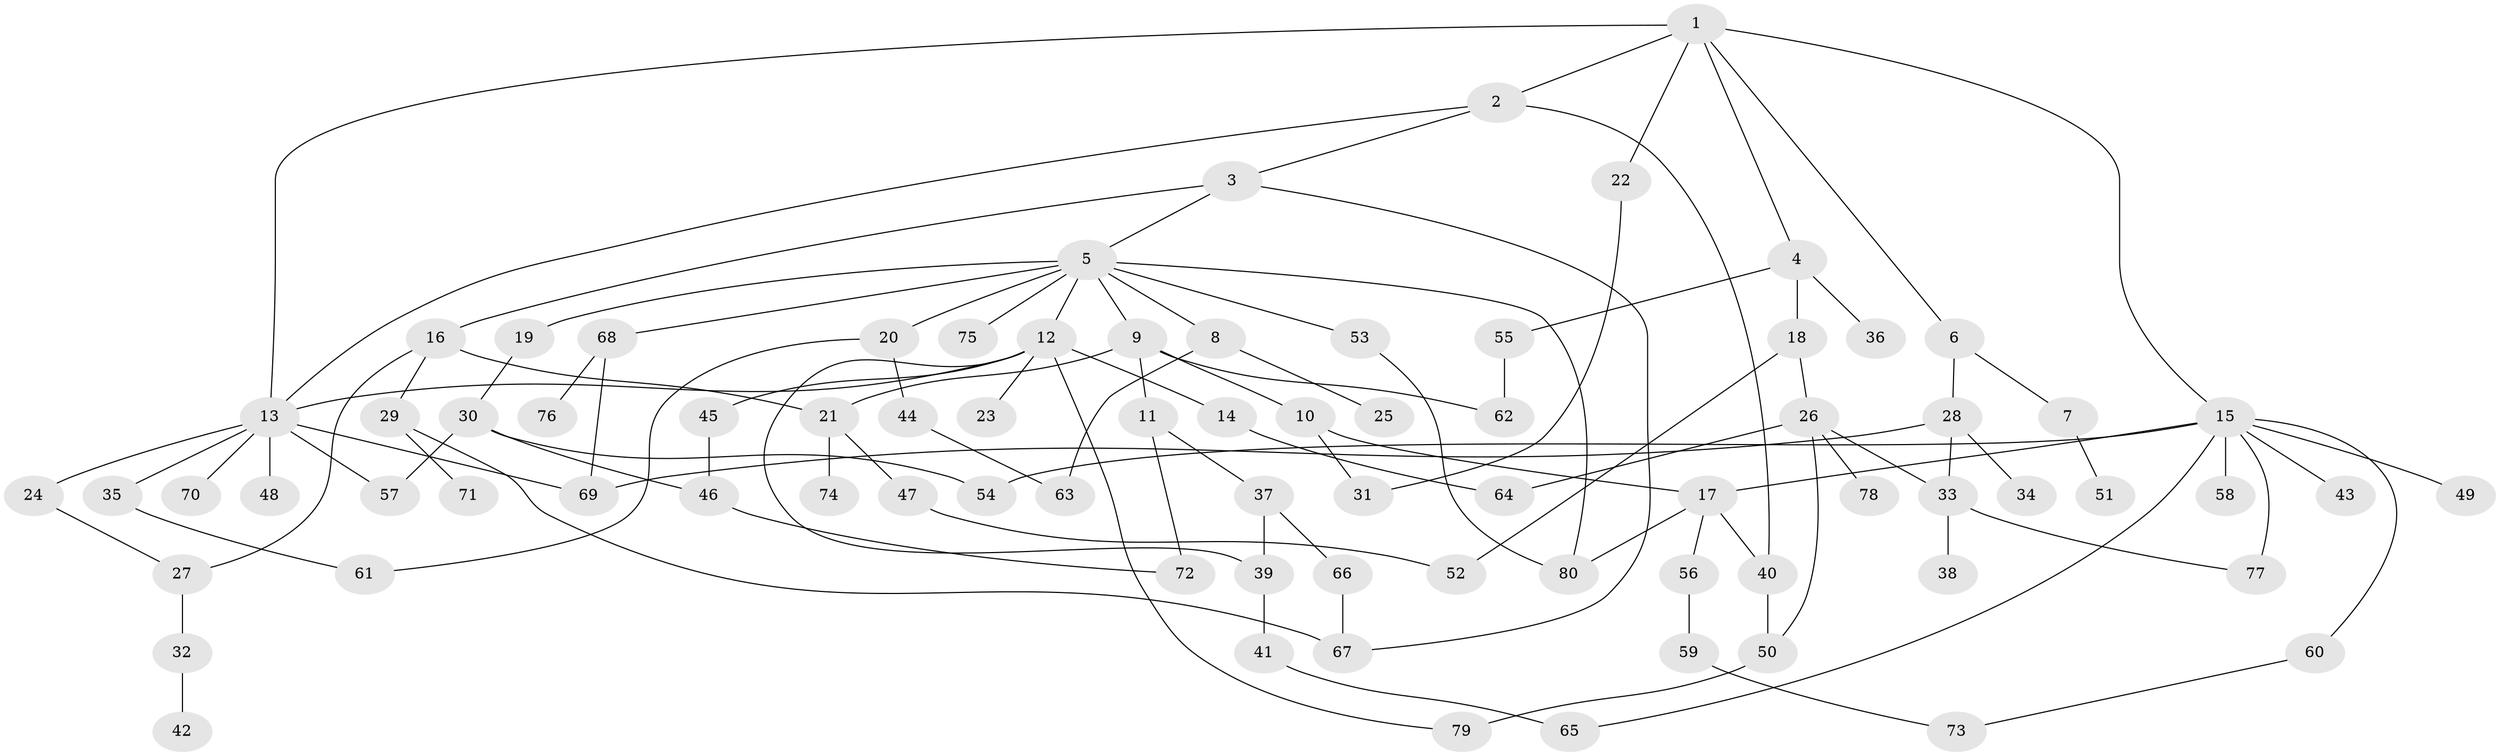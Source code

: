 // coarse degree distribution, {7: 0.020833333333333332, 9: 0.020833333333333332, 12: 0.020833333333333332, 4: 0.0625, 2: 0.3125, 3: 0.1875, 5: 0.020833333333333332, 6: 0.041666666666666664, 13: 0.020833333333333332, 8: 0.020833333333333332, 1: 0.2708333333333333}
// Generated by graph-tools (version 1.1) at 2025/16/03/04/25 18:16:50]
// undirected, 80 vertices, 108 edges
graph export_dot {
graph [start="1"]
  node [color=gray90,style=filled];
  1;
  2;
  3;
  4;
  5;
  6;
  7;
  8;
  9;
  10;
  11;
  12;
  13;
  14;
  15;
  16;
  17;
  18;
  19;
  20;
  21;
  22;
  23;
  24;
  25;
  26;
  27;
  28;
  29;
  30;
  31;
  32;
  33;
  34;
  35;
  36;
  37;
  38;
  39;
  40;
  41;
  42;
  43;
  44;
  45;
  46;
  47;
  48;
  49;
  50;
  51;
  52;
  53;
  54;
  55;
  56;
  57;
  58;
  59;
  60;
  61;
  62;
  63;
  64;
  65;
  66;
  67;
  68;
  69;
  70;
  71;
  72;
  73;
  74;
  75;
  76;
  77;
  78;
  79;
  80;
  1 -- 2;
  1 -- 4;
  1 -- 6;
  1 -- 15;
  1 -- 22;
  1 -- 13;
  2 -- 3;
  2 -- 13;
  2 -- 40;
  3 -- 5;
  3 -- 16;
  3 -- 67;
  4 -- 18;
  4 -- 36;
  4 -- 55;
  5 -- 8;
  5 -- 9;
  5 -- 12;
  5 -- 19;
  5 -- 20;
  5 -- 53;
  5 -- 68;
  5 -- 75;
  5 -- 80;
  6 -- 7;
  6 -- 28;
  7 -- 51;
  8 -- 25;
  8 -- 63;
  9 -- 10;
  9 -- 11;
  9 -- 62;
  9 -- 21;
  10 -- 17;
  10 -- 31;
  11 -- 37;
  11 -- 72;
  12 -- 14;
  12 -- 23;
  12 -- 45;
  12 -- 79;
  12 -- 39;
  12 -- 13;
  13 -- 24;
  13 -- 35;
  13 -- 48;
  13 -- 70;
  13 -- 57;
  13 -- 69;
  14 -- 64;
  15 -- 43;
  15 -- 49;
  15 -- 58;
  15 -- 60;
  15 -- 77;
  15 -- 65;
  15 -- 17;
  15 -- 54;
  16 -- 21;
  16 -- 29;
  16 -- 27;
  17 -- 40;
  17 -- 56;
  17 -- 80;
  18 -- 26;
  18 -- 52;
  19 -- 30;
  20 -- 44;
  20 -- 61;
  21 -- 47;
  21 -- 74;
  22 -- 31;
  24 -- 27;
  26 -- 33;
  26 -- 50;
  26 -- 78;
  26 -- 64;
  27 -- 32;
  28 -- 34;
  28 -- 33;
  28 -- 69;
  29 -- 71;
  29 -- 67;
  30 -- 46;
  30 -- 54;
  30 -- 57;
  32 -- 42;
  33 -- 38;
  33 -- 77;
  35 -- 61;
  37 -- 39;
  37 -- 66;
  39 -- 41;
  40 -- 50;
  41 -- 65;
  44 -- 63;
  45 -- 46;
  46 -- 72;
  47 -- 52;
  50 -- 79;
  53 -- 80;
  55 -- 62;
  56 -- 59;
  59 -- 73;
  60 -- 73;
  66 -- 67;
  68 -- 69;
  68 -- 76;
}
